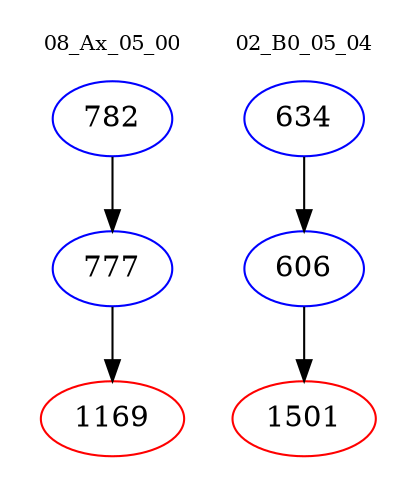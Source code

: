 digraph{
subgraph cluster_0 {
color = white
label = "08_Ax_05_00";
fontsize=10;
T0_782 [label="782", color="blue"]
T0_782 -> T0_777 [color="black"]
T0_777 [label="777", color="blue"]
T0_777 -> T0_1169 [color="black"]
T0_1169 [label="1169", color="red"]
}
subgraph cluster_1 {
color = white
label = "02_B0_05_04";
fontsize=10;
T1_634 [label="634", color="blue"]
T1_634 -> T1_606 [color="black"]
T1_606 [label="606", color="blue"]
T1_606 -> T1_1501 [color="black"]
T1_1501 [label="1501", color="red"]
}
}
